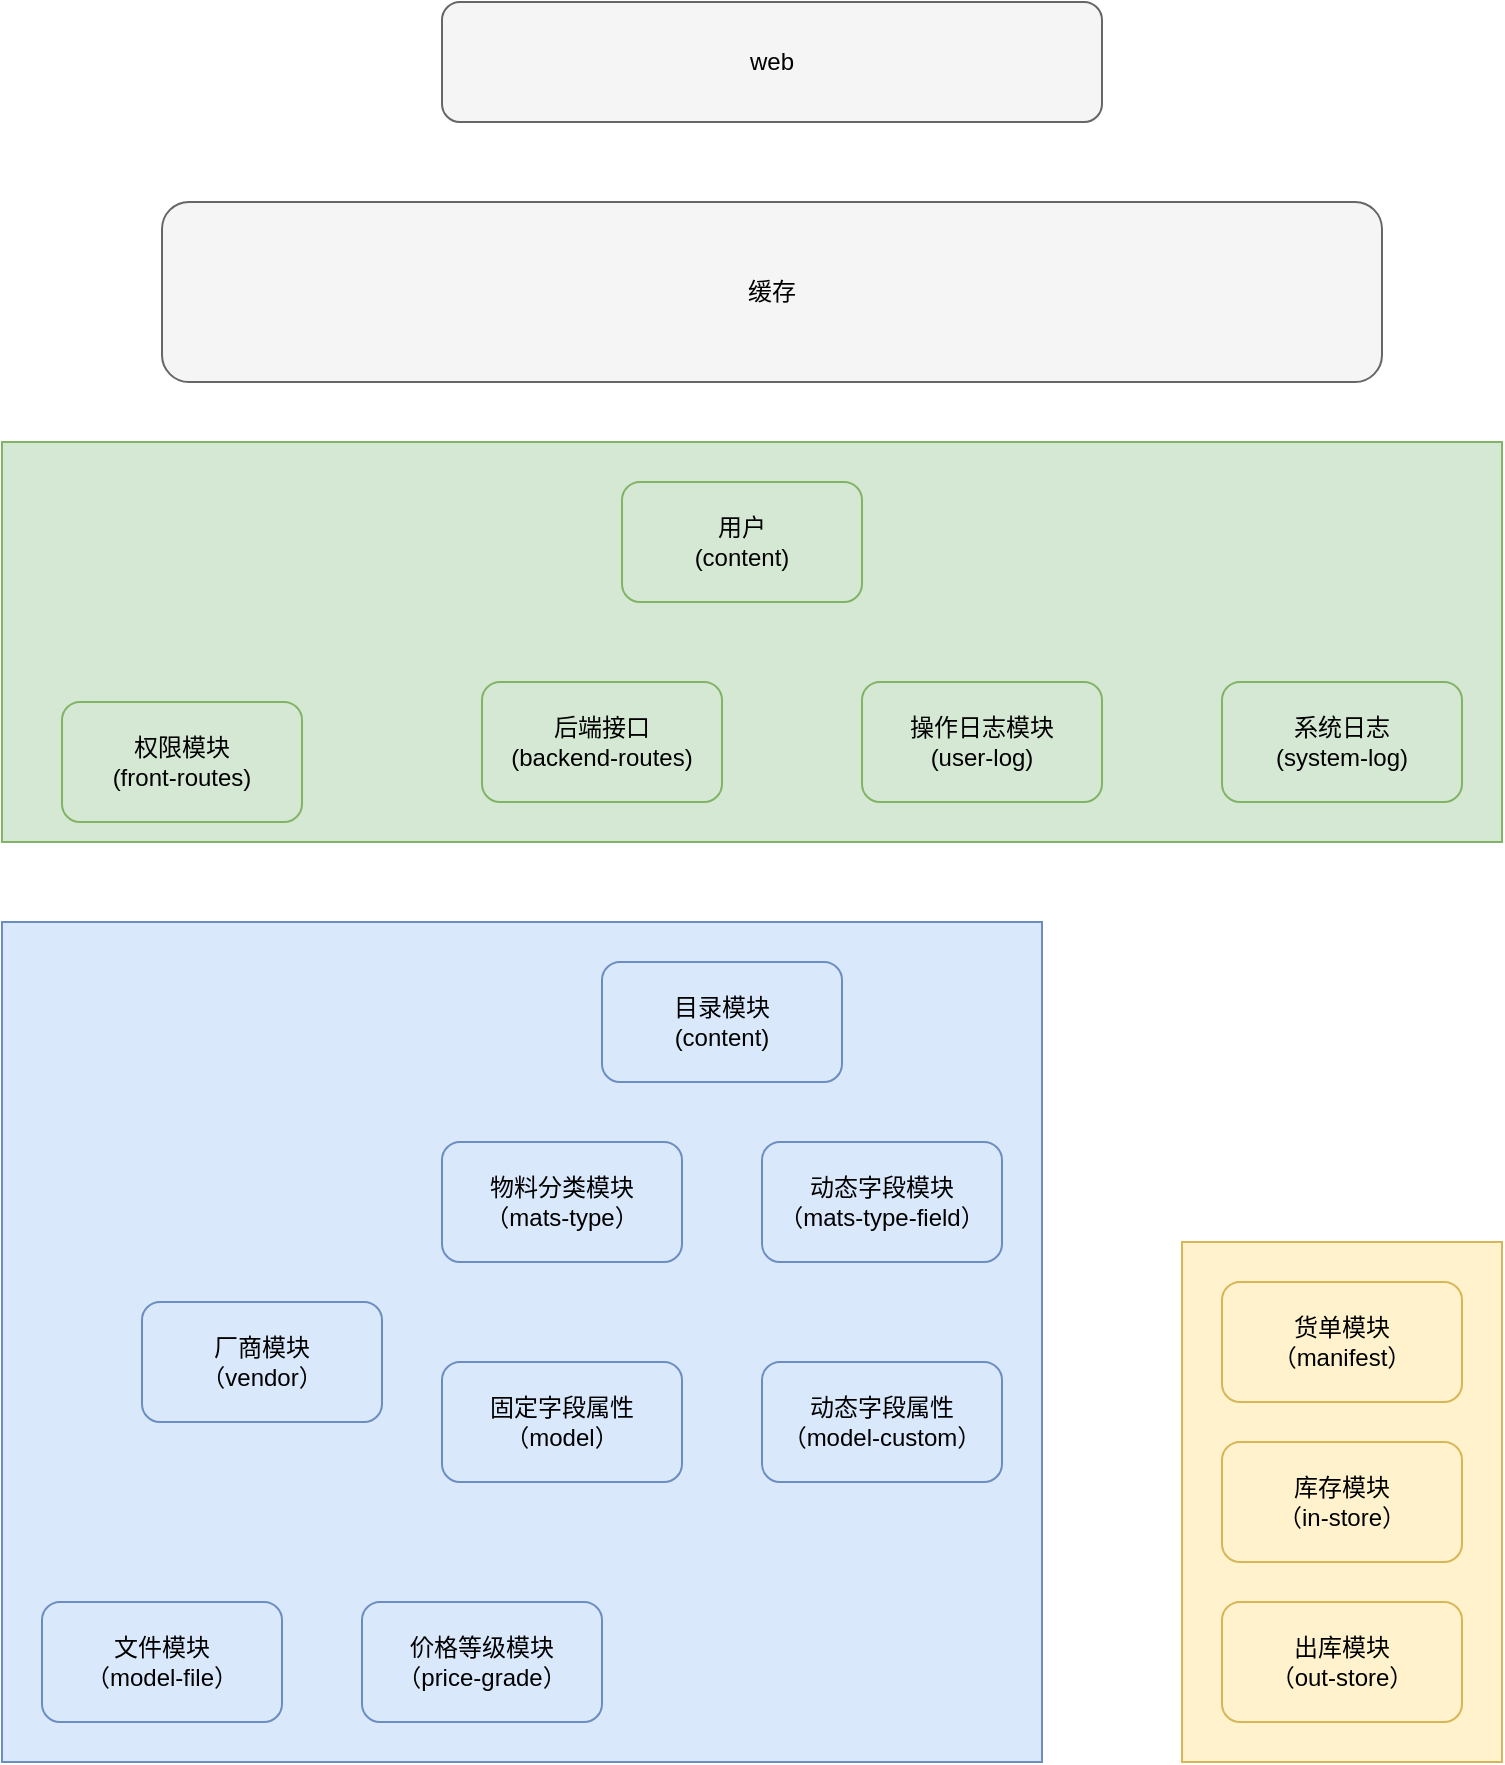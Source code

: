 <mxfile version="21.8.2" type="github">
  <diagram name="第 1 页" id="TYIjjoVpVTCJDnkWtVQE">
    <mxGraphModel dx="2074" dy="1150" grid="1" gridSize="10" guides="1" tooltips="1" connect="1" arrows="1" fold="1" page="1" pageScale="1" pageWidth="3300" pageHeight="4681" math="0" shadow="0">
      <root>
        <mxCell id="0" />
        <mxCell id="1" parent="0" />
        <mxCell id="d0jBHNnEgbpLfYbS0Anj-25" value="" style="rounded=0;whiteSpace=wrap;html=1;fillColor=#d5e8d4;strokeColor=#82b366;" vertex="1" parent="1">
          <mxGeometry x="560" y="620" width="750" height="200" as="geometry" />
        </mxCell>
        <mxCell id="d0jBHNnEgbpLfYbS0Anj-24" value="" style="rounded=0;whiteSpace=wrap;html=1;fillColor=#fff2cc;strokeColor=#d6b656;" vertex="1" parent="1">
          <mxGeometry x="1150" y="1020" width="160" height="260" as="geometry" />
        </mxCell>
        <mxCell id="d0jBHNnEgbpLfYbS0Anj-23" value="" style="rounded=0;whiteSpace=wrap;html=1;fillColor=#dae8fc;strokeColor=#6c8ebf;" vertex="1" parent="1">
          <mxGeometry x="560" y="860" width="520" height="420" as="geometry" />
        </mxCell>
        <mxCell id="d0jBHNnEgbpLfYbS0Anj-1" value="目录模块&lt;br&gt;(content)" style="rounded=1;whiteSpace=wrap;html=1;fillColor=#dae8fc;strokeColor=#6c8ebf;" vertex="1" parent="1">
          <mxGeometry x="860" y="880" width="120" height="60" as="geometry" />
        </mxCell>
        <mxCell id="d0jBHNnEgbpLfYbS0Anj-2" value="物料分类模块&lt;br&gt;（mats-type）" style="rounded=1;whiteSpace=wrap;html=1;fillColor=#dae8fc;strokeColor=#6c8ebf;" vertex="1" parent="1">
          <mxGeometry x="780" y="970" width="120" height="60" as="geometry" />
        </mxCell>
        <mxCell id="d0jBHNnEgbpLfYbS0Anj-3" value="动态字段模块&lt;br&gt;（mats-type-field）" style="rounded=1;whiteSpace=wrap;html=1;fillColor=#dae8fc;strokeColor=#6c8ebf;" vertex="1" parent="1">
          <mxGeometry x="940" y="970" width="120" height="60" as="geometry" />
        </mxCell>
        <mxCell id="d0jBHNnEgbpLfYbS0Anj-6" value="固定字段属性&lt;br&gt;（model）" style="rounded=1;whiteSpace=wrap;html=1;fillColor=#dae8fc;strokeColor=#6c8ebf;" vertex="1" parent="1">
          <mxGeometry x="780" y="1080" width="120" height="60" as="geometry" />
        </mxCell>
        <mxCell id="d0jBHNnEgbpLfYbS0Anj-7" value="动态字段属性&lt;br&gt;（model-custom）" style="rounded=1;whiteSpace=wrap;html=1;fillColor=#dae8fc;strokeColor=#6c8ebf;" vertex="1" parent="1">
          <mxGeometry x="940" y="1080" width="120" height="60" as="geometry" />
        </mxCell>
        <mxCell id="d0jBHNnEgbpLfYbS0Anj-8" value="货单模块&lt;br&gt;（manifest）" style="rounded=1;whiteSpace=wrap;html=1;fillColor=#fff2cc;strokeColor=#d6b656;" vertex="1" parent="1">
          <mxGeometry x="1170" y="1040" width="120" height="60" as="geometry" />
        </mxCell>
        <mxCell id="d0jBHNnEgbpLfYbS0Anj-9" value="库存模块&lt;br&gt;（in-store）" style="rounded=1;whiteSpace=wrap;html=1;fillColor=#fff2cc;strokeColor=#d6b656;" vertex="1" parent="1">
          <mxGeometry x="1170" y="1120" width="120" height="60" as="geometry" />
        </mxCell>
        <mxCell id="d0jBHNnEgbpLfYbS0Anj-10" value="出库模块&lt;br&gt;（out-store）" style="rounded=1;whiteSpace=wrap;html=1;fillColor=#fff2cc;strokeColor=#d6b656;" vertex="1" parent="1">
          <mxGeometry x="1170" y="1200" width="120" height="60" as="geometry" />
        </mxCell>
        <mxCell id="d0jBHNnEgbpLfYbS0Anj-11" value="用户&lt;br&gt;(content)" style="rounded=1;whiteSpace=wrap;html=1;fillColor=#d5e8d4;strokeColor=#82b366;" vertex="1" parent="1">
          <mxGeometry x="870" y="640" width="120" height="60" as="geometry" />
        </mxCell>
        <mxCell id="d0jBHNnEgbpLfYbS0Anj-12" value="文件模块&lt;br&gt;（model-file）" style="rounded=1;whiteSpace=wrap;html=1;fillColor=#dae8fc;strokeColor=#6c8ebf;" vertex="1" parent="1">
          <mxGeometry x="580" y="1200" width="120" height="60" as="geometry" />
        </mxCell>
        <mxCell id="d0jBHNnEgbpLfYbS0Anj-13" value="价格等级模块&lt;br&gt;（price-grade）" style="rounded=1;whiteSpace=wrap;html=1;fillColor=#dae8fc;strokeColor=#6c8ebf;" vertex="1" parent="1">
          <mxGeometry x="740" y="1200" width="120" height="60" as="geometry" />
        </mxCell>
        <mxCell id="d0jBHNnEgbpLfYbS0Anj-14" value="权限模块&lt;br&gt;(front-routes)" style="rounded=1;whiteSpace=wrap;html=1;fillColor=#d5e8d4;strokeColor=#82b366;" vertex="1" parent="1">
          <mxGeometry x="590" y="750" width="120" height="60" as="geometry" />
        </mxCell>
        <mxCell id="d0jBHNnEgbpLfYbS0Anj-15" value="后端接口&lt;br&gt;(backend-routes)" style="rounded=1;whiteSpace=wrap;html=1;fillColor=#d5e8d4;strokeColor=#82b366;" vertex="1" parent="1">
          <mxGeometry x="800" y="740" width="120" height="60" as="geometry" />
        </mxCell>
        <mxCell id="d0jBHNnEgbpLfYbS0Anj-16" value="操作日志模块&lt;br&gt;(user-log)" style="rounded=1;whiteSpace=wrap;html=1;fillColor=#d5e8d4;strokeColor=#82b366;" vertex="1" parent="1">
          <mxGeometry x="990" y="740" width="120" height="60" as="geometry" />
        </mxCell>
        <mxCell id="d0jBHNnEgbpLfYbS0Anj-17" value="系统日志&lt;br&gt;(system-log)" style="rounded=1;whiteSpace=wrap;html=1;fillColor=#d5e8d4;strokeColor=#82b366;" vertex="1" parent="1">
          <mxGeometry x="1170" y="740" width="120" height="60" as="geometry" />
        </mxCell>
        <mxCell id="d0jBHNnEgbpLfYbS0Anj-18" value="缓存" style="rounded=1;whiteSpace=wrap;html=1;fillColor=#f5f5f5;strokeColor=#666666;" vertex="1" parent="1">
          <mxGeometry x="640" y="500" width="610" height="90" as="geometry" />
        </mxCell>
        <mxCell id="d0jBHNnEgbpLfYbS0Anj-19" value="厂商模块&lt;br&gt;（vendor）" style="rounded=1;whiteSpace=wrap;html=1;fillColor=#dae8fc;strokeColor=#6c8ebf;" vertex="1" parent="1">
          <mxGeometry x="630" y="1050" width="120" height="60" as="geometry" />
        </mxCell>
        <mxCell id="d0jBHNnEgbpLfYbS0Anj-20" value="web" style="rounded=1;whiteSpace=wrap;html=1;fillColor=#f5f5f5;strokeColor=#666666;" vertex="1" parent="1">
          <mxGeometry x="780" y="400" width="330" height="60" as="geometry" />
        </mxCell>
      </root>
    </mxGraphModel>
  </diagram>
</mxfile>
